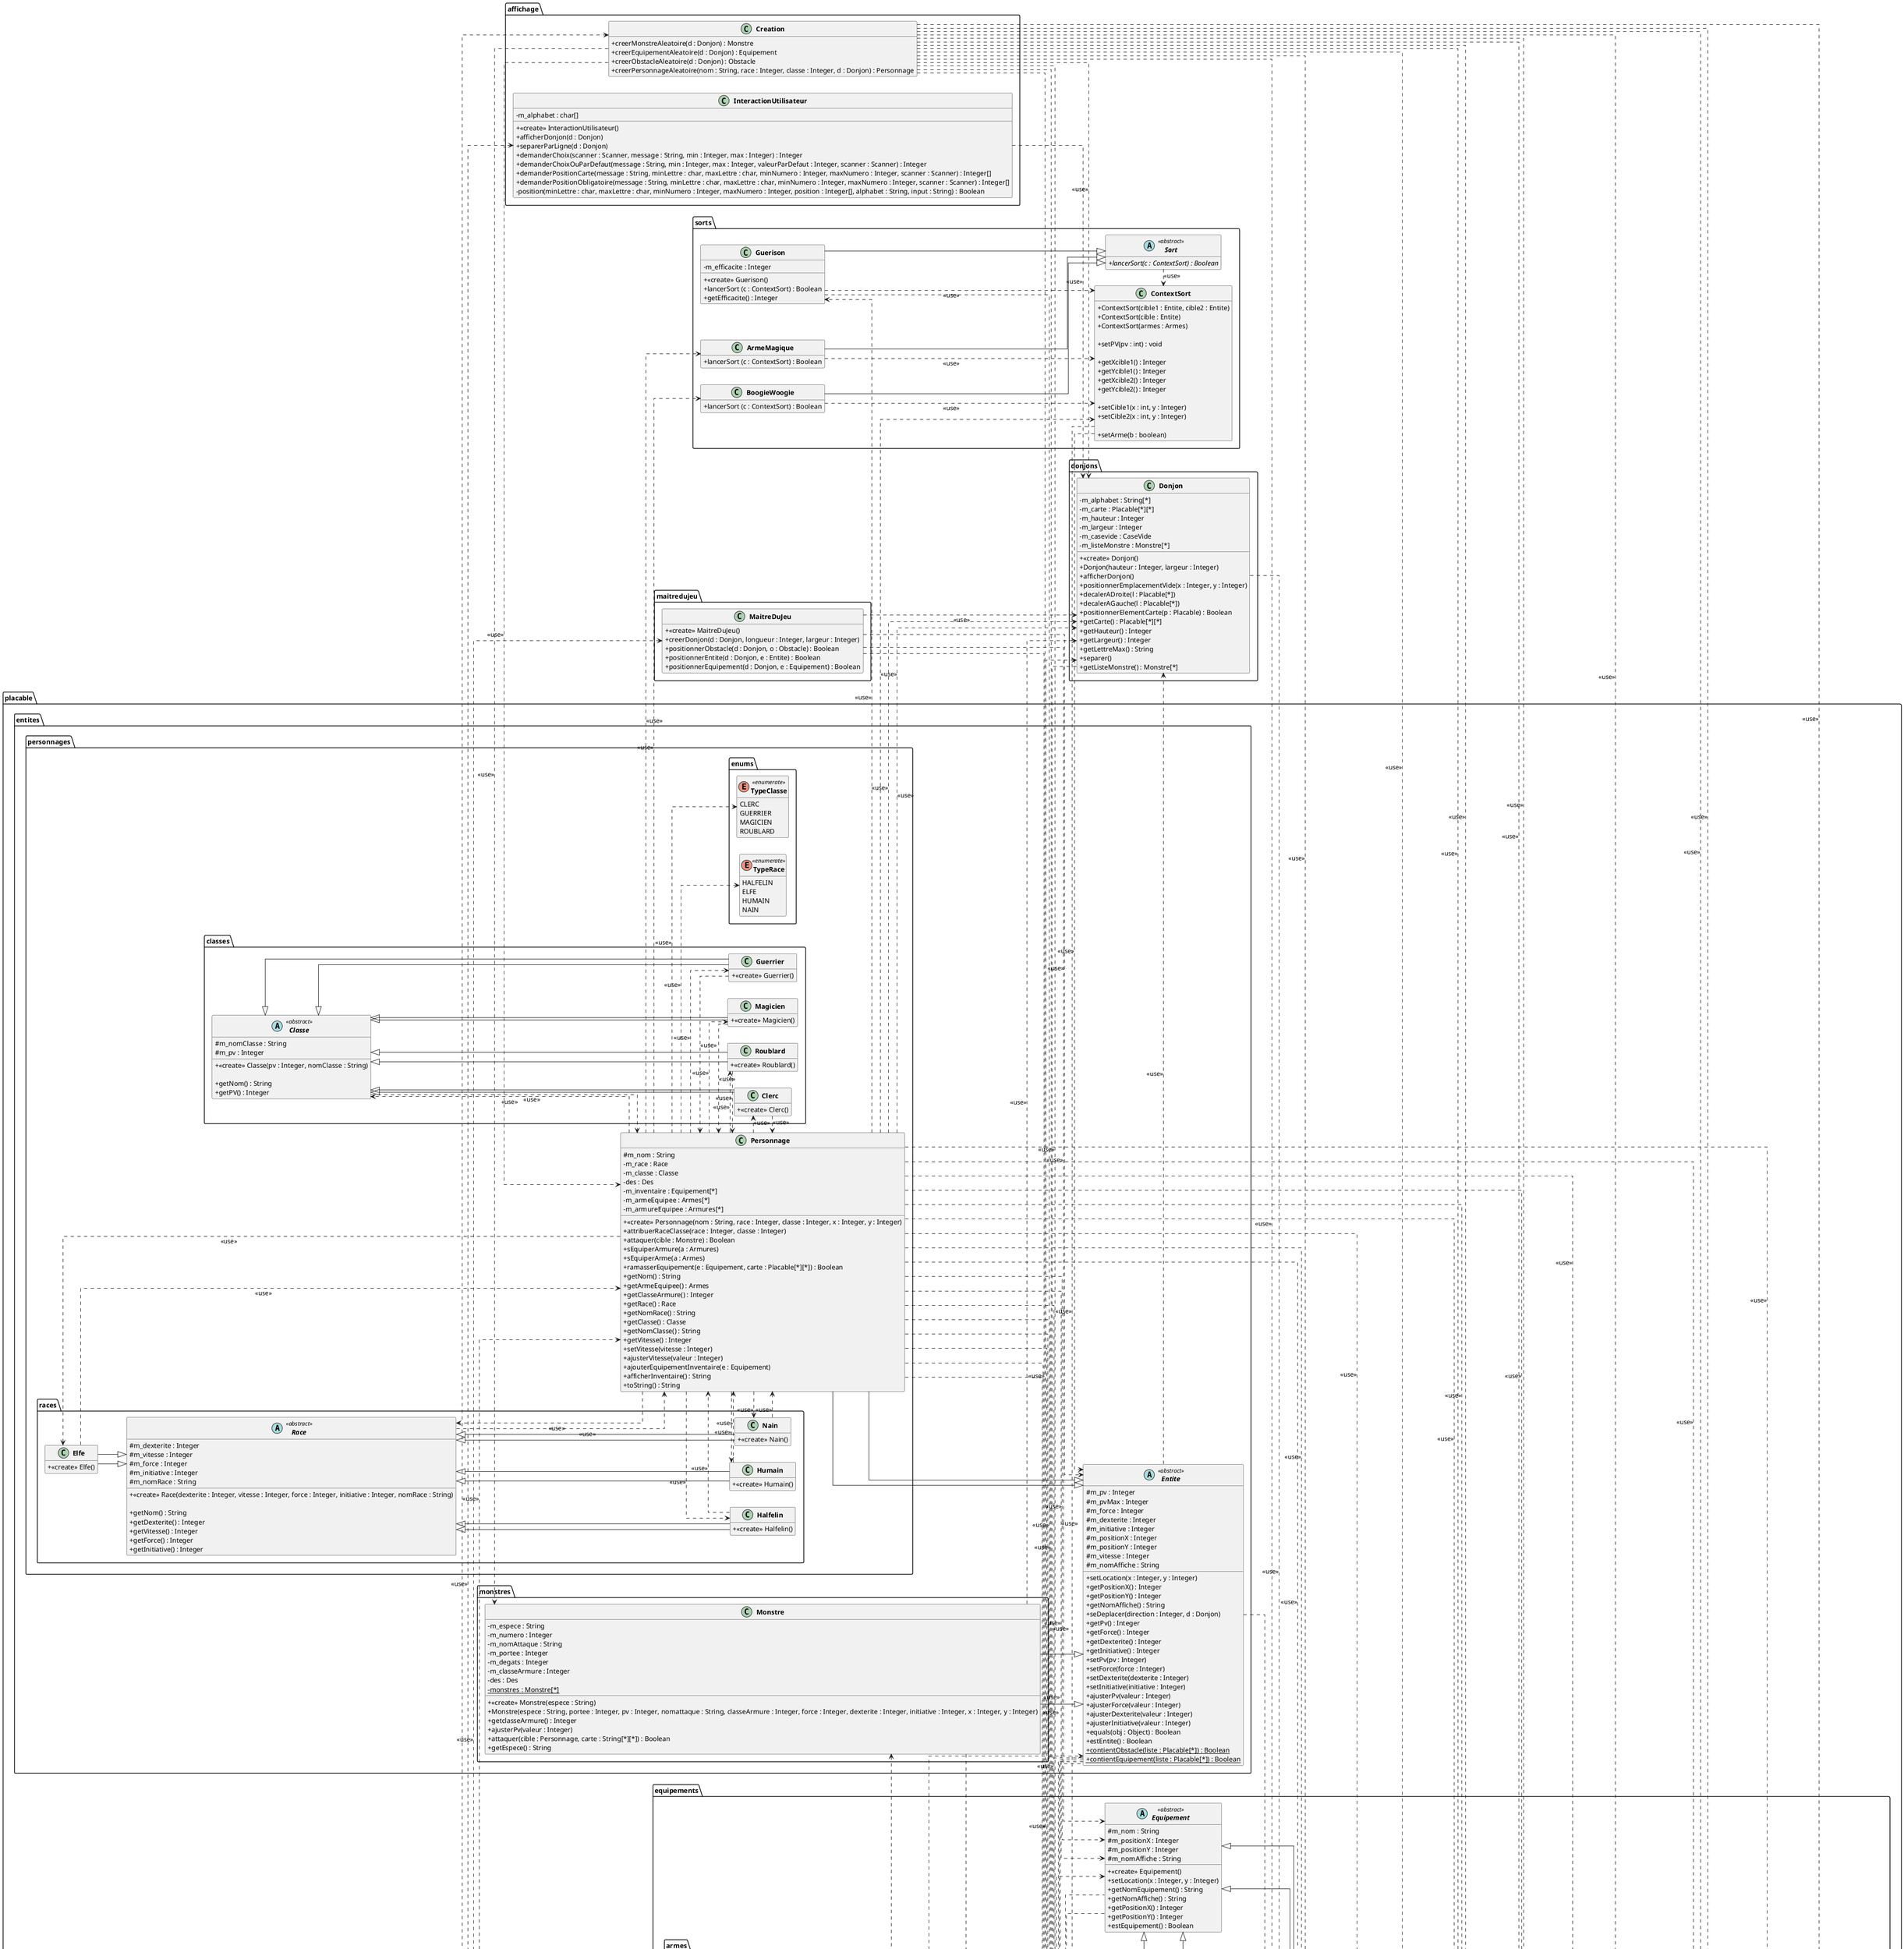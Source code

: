 @startuml
skinparam defaultTextAlignment center
skinparam linetype ortho
skinparam classAttributeIconSize 0
skinparam classFontStyle Bold
left to right direction
hide empty members


package des {
    class Des {
        + lancerDes(nbDes : Integer, nbFaces : Integer) : Integer
    }
}

package donjons {
    class Donjon {
        - m_alphabet : String[*]
        - m_carte : Placable[*][*]
        - m_hauteur : Integer
        - m_largeur : Integer
        - m_casevide : CaseVide
        - m_listeMonstre : Monstre[*]
        
        + <<create>> Donjon()
        + Donjon(hauteur : Integer, largeur : Integer)
        + afficherDonjon()
        + positionnerEmplacementVide(x : Integer, y : Integer)
        + decalerADroite(l : Placable[*])
        + decalerAGauche(l : Placable[*])
        + positionnerElementCarte(p : Placable) : Boolean
        + getCarte() : Placable[*][*]
        + getHauteur() : Integer
        + getLargeur() : Integer
        + getLettreMax() : String
        + separer()
        + getListeMonstre() : Monstre[*]
    }
}

package maitredujeu {
    class MaitreDuJeu {
        + <<create>> MaitreDuJeu()
        + creerDonjon(d : Donjon, longueur : Integer, largeur : Integer)
        + positionnerObstacle(d : Donjon, o : Obstacle) : Boolean
        + positionnerEntite(d : Donjon, e : Entite) : Boolean
        + positionnerEquipement(d : Donjon, e : Equipement) : Boolean
    }
}

package exception{
    class ArmureException <<exception>>
    {
        +<<create>> ArmureException()
    }
    
    class CaseTropLointaineException <<exception>>
    {
        +<<create>> CaseTropLointaineException()
    }
    
    class PorteeException <<exception>>
    {
        +<<create>> PorteeException()
    }
}


package sorts{
    class ArmeMagique
    {
        +lancerSort (c : ContextSort) : Boolean
    }
    class BoogieWoogie
    {
        +lancerSort (c : ContextSort) : Boolean
    }
    class ContextSort
    {
        + ContextSort(cible1 : Entite, cible2 : Entite)
        + ContextSort(cible : Entite)
        + ContextSort(armes : Armes)
        
        + setPV(pv : int) : void
        
        + getXcible1() : Integer
        + getYcible1() : Integer
        + getXcible2() : Integer
        + getYcible2() : Integer
        
        + setCible1(x : int, y : Integer)
        + setCible2(x : int, y : Integer)
        
        + setArme(b : boolean)
        
    }
    class Guerison
    {
        -m_efficacite : Integer
        
        +<<create>> Guerison()
        +lancerSort (c : ContextSort) : Boolean
        +getEfficacite() : Integer
    }
    abstract class Sort <<abstract>>
    {
        +{abstract} lancerSort(c : ContextSort) : Boolean
    }
}

package placable
{
    interface Placable <<interface>>
    {
        + {abstract}setLocation(x : Integer, y : Integer)
        + {abstract}getPositionX() : Integer
        + {abstract}getPositionY() : Integer
        + {abstract}getNomAffiche() : String
        + estObstacle() : Boolean
        + estEntite() : Boolean
        + estEquipement() : Boolean
        + estCaseVide() : Boolean
    }
    
    class CaseVide implements placable.Placable
    {
        - m_positionX : Integer
        - m_positionY : Integer
        - m_nomAffiche : String
        - des : Des
        
        + <<create>> CaseVide(x : Integer, y : Integer)
        + setLocation(x : Integer, y : Integer)
        + getNomAffiche() : String
        + getPositionX() : Integer
        + getPositionY() : Integer
        + estCaseVide() : Boolean
    }
    
    package entites
    {
        
        abstract class Entite <<abstract>> implements placable.Placable
        {
            # m_pv : Integer
            # m_pvMax : Integer
            # m_force : Integer
            # m_dexterite : Integer
            # m_initiative : Integer
            # m_positionX : Integer
            # m_positionY : Integer
            # m_vitesse : Integer
            # m_nomAffiche : String
            
            + setLocation(x : Integer, y : Integer)
            + getPositionX() : Integer
            + getPositionY() : Integer
            + getNomAffiche() : String
            + seDeplacer(direction : Integer, d : Donjon)
            + getPv() : Integer
            + getForce() : Integer
            + getDexterite() : Integer
            + getInitiative() : Integer
            + setPv(pv : Integer)
            + setForce(force : Integer)
            + setDexterite(dexterite : Integer)
            + setInitiative(initiative : Integer)
            + ajusterPv(valeur : Integer)
            + ajusterForce(valeur : Integer)
            + ajusterDexterite(valeur : Integer)
            + ajusterInitiative(valeur : Integer)
            + equals(obj : Object) : Boolean
            + estEntite() : Boolean
            + {static} contientObstacle(liste : Placable[*]) : Boolean
            + {static} contientEquipement(liste : Placable[*]) : Boolean
        }
        
        package monstres
        {
            
            class Monstre extends placable.entites.Entite
            {
                - m_espece : String
                - m_numero : Integer
                - m_nomAttaque : String
                - m_portee : Integer
                - m_degats : Integer
                - m_classeArmure : Integer
                - des : Des
                - {static} monstres : Monstre[*]
                
                + <<create>> Monstre(espece : String)
                + Monstre(espece : String, portee : Integer, pv : Integer, nomattaque : String, classeArmure : Integer, force : Integer, dexterite : Integer, initiative : Integer, x : Integer, y : Integer)
                + getclasseArmure() : Integer
                + ajusterPv(valeur : Integer)
                + attaquer(cible : Personnage, carte : String[*][*]) : Boolean
                + getEspece() : String
            }
            
        }
        
        package personnages
        {
            class Personnage extends placable.entites.Entite
            {
                # m_nom : String
                - m_race : Race
                - m_classe : Classe
                - des : Des
                - m_inventaire : Equipement[*]
                - m_armeEquipee : Armes[*]
                - m_armureEquipee : Armures[*]
                
                + <<create>> Personnage(nom : String, race : Integer, classe : Integer, x : Integer, y : Integer)
                + attribuerRaceClasse(race : Integer, classe : Integer)
                + attaquer(cible : Monstre) : Boolean
                + sEquiperArmure(a : Armures)
                + sEquiperArme(a : Armes)
                + ramasserEquipement(e : Equipement, carte : Placable[*][*]) : Boolean
                + getNom() : String
                + getArmeEquipee() : Armes
                + getClasseArmure() : Integer
                + getRace() : Race
                + getNomRace() : String
                + getClasse() : Classe
                + getNomClasse() : String
                + getVitesse() : Integer
                + setVitesse(vitesse : Integer)
                + ajusterVitesse(valeur : Integer)
                + ajouterEquipementInventaire(e : Equipement)
                + afficherInventaire() : String
                + toString() : String
            }

            package enums
            {
                enum TypeClasse <<enumerate>>
                {
                    CLERC
                    GUERRIER
                    MAGICIEN
                    ROUBLARD
                }
                enum TypeRace <<enumerate>>
                {
                    HALFELIN
                    ELFE
                    HUMAIN
                    NAIN
                }
            }
            
            package classes
            {
                
                abstract class Classe <<abstract>>
                {
                    # m_nomClasse : String
                    # m_pv : Integer
                    + <<create>> Classe(pv : Integer, nomClasse : String)

                    + getNom() : String
                    + getPV() : Integer

                }
                
                class Clerc extends placable.entites.personnages.classes.Classe
                {
                    + <<create>> Clerc()

                }
                
                class Guerrier extends placable.entites.personnages.classes.Classe
                {
                    + <<create>> Guerrier()

                }
                
                class Magicien extends placable.entites.personnages.classes.Classe
                {
                    + <<create>> Magicien()

                }
                
                class Roublard extends placable.entites.personnages.classes.Classe
                {
                    + <<create>> Roublard()

                }
            }
            
            package races
            {
                
                abstract class Race <<abstract>>
                {
                    # m_dexterite : Integer
                    # m_vitesse : Integer
                    # m_force : Integer
                    # m_initiative : Integer
                    # m_nomRace : String
                    + <<create>> Race(dexterite : Integer, vitesse : Integer, force : Integer, initiative : Integer, nomRace : String)

                    + getNom() : String
                    + getDexterite() : Integer
                    + getVitesse() : Integer
                    + getForce() : Integer
                    + getInitiative() : Integer
                }
                
                class Nain extends placable.entites.personnages.races.Race
                {
                    + <<create>> Nain()

                }
                
                class Humain extends placable.entites.personnages.races.Race
                {
                    + <<create>> Humain()
                }
                
                class Elfe extends placable.entites.personnages.races.Race
                {
                    + <<create>> Elfe()
                }
                
                class Halfelin extends placable.entites.personnages.races.Race
                {
                    + <<create>> Halfelin()
                }
            }
        }
    }

    package equipements
    {
        abstract class Equipement <<abstract>> implements placable.Placable
        {
            # m_nom : String
            # m_positionX : Integer
            # m_positionY : Integer
            # m_nomAffiche : String
            
            + <<create>> Equipement()
            + setLocation(x : Integer, y : Integer)
            + getNomEquipement() : String
            + getNomAffiche() : String
            + getPositionX() : Integer
            + getPositionY() : Integer
            + estEquipement() : Boolean
        }
        
        package armes
        {
            abstract class Armes <<abstract>> extends placable.equipements.Equipement
            {
                # m_degats : Integer
                # m_portee : Integer
                # des : Des
                # m_changeStat : Boolean
                
                + <<create>> Armes(portee : Integer)
                + <<create>> Armes(portee : Integer, x : Integer, y : Integer)
                + getPortee() : Integer
                + {abstract} determinerDegat()
                + getDegats() : Integer
                + getChangeStat() : Boolean
            }
            
            abstract class CAC <<abstract>> extends placable.equipements.armes.Armes
            {
                + <<create>> CAC()
                + <<create>> CAC(x : Integer, y : Integer)
            }
            
            abstract class Distance <<abstract>> extends placable.equipements.armes.Armes
            {
                + <<create>> Distance(portee : Integer)
                + <<create>> Distance(portee : Integer, x : Integer, y : Integer)
            }
            
            abstract class Guerre <<abstract>> extends placable.equipements.armes.CAC
            {
                + <<create>> Guerre()
                + <<create>> Guerre(x : Integer, y : Integer)
                + determinerDegat()
            }
            
            abstract class Courantes <<abstract>> extends placable.equipements.armes.CAC
            {
                + <<create>> Courantes()
                + <<create>> Courantes(x : Integer, y : Integer)
                + determinerDegat()
            }
            
            class Arbalete extends placable.equipements.armes.Distance
            {
                + <<create>> Arbalete()
                + <<create>> Arbalete(x : Integer, y : Integer)
                + determinerDegat()
            }
            
            class Arc extends placable.equipements.armes.Distance
            {
                + <<create>> Arc()
                + <<create>> Arc(x : Integer, y : Integer)
                + determinerDegat()
            }
            
            class Baton extends placable.equipements.armes.Courantes
            {
                + <<create>> Baton()
                + <<create>> Baton(x : Integer, y : Integer)
            }
            
            class EpeeLongue extends placable.equipements.armes.Guerre
            {
                + <<create>> EpeeLongue()
                + <<create>> EpeeLongue(x : Integer, y : Integer)
            }
            
            class EpeeDeuxMain extends placable.equipements.armes.Guerre
            {
                + <<create>> EpeeDeuxMain()
                + <<create>> EpeeDeuxMain(x : Integer, y : Integer)
                + determinerDegat()
            }
            
            class Fronde extends placable.equipements.armes.Distance
            {
                + <<create>> Fronde()
                + <<create>> Fronde(x : Integer, y : Integer)
                + determinerDegat()
            }
            
            class Masse extends placable.equipements.armes.Courantes
            {
                + <<create>> Masse()
                + <<create>> Masse(x : Integer, y : Integer)
            }
            
            class Rapiere extends placable.equipements.armes.Guerre
            {
                + <<create>> Rapiere()
                + <<create>> Rapiere(x : Integer, y : Integer)
            }
        }
        
        package armures
        {
            abstract class Armures <<abstract>> extends placable.equipements.Equipement
            {
                # m_classe : Integer
                # m_changeStat : Boolean
                # des : Des
                
                + <<create>> Armures(classe : Integer)
                + <<create>> Armures(classe : Integer, x : Integer, y : Integer)
                + getClasseArmure() : Integer
                + getChangeStat() : Boolean
            }
            
            abstract class Lourdes <<abstract>> extends placable.equipements.armures.Armures
            {
                + <<create>> Lourdes(classe : Integer)
                + <<create>> Lourdes(classe : Integer, x : Integer, y : Integer)
            }
            
            abstract class Legeres <<abstract>> extends placable.equipements.armures.Armures
            {
                + <<create>> Legeres(classe : Integer)
                + <<create>> Legeres(classe : Integer, x : Integer, y : Integer)
            }
            
            class CotteDeMailles extends placable.equipements.armures.Lourdes
            {
                + <<create>> CotteDeMailles()
                + <<create>> CotteDeMailles(x : Integer, y : Integer)
            }
            
            class DemiPlatte extends placable.equipements.armures.Legeres
            {
                + <<create>> DemiPlatte()
                + <<create>> DemiPlatte(x : Integer, y : Integer)
            }
            
            class Ecailles extends placable.equipements.armures.Legeres
            {
                + <<create>> Ecailles()
                + <<create>> Ecailles(x : Integer, y : Integer)
            }
            
            class Harnois extends placable.equipements.armures.Lourdes
            {
                + <<create>> Harnois()
                + <<create>> Harnois(x : Integer, y : Integer)
            }
        }
    }
    
    package obstacle
    {
        class Obstacle implements placable.Placable
        {
            - m_positionX : Integer
            - m_positionY : Integer
            - m_nomAffiche : String
            - des : Des
            
            + <<create>> Obstacle(x : Integer, y : Integer)
            + setLocation(x : Integer, y : Integer)
            + getNomAffiche() : String
            + getPositionX() : Integer
            + getPositionY() : Integer
            + estObstacle() : Boolean
        }
    }
}



package affichage {
    class Creation {
        + creerMonstreAleatoire(d : Donjon) : Monstre
        + creerEquipementAleatoire(d : Donjon) : Equipement
        + creerObstacleAleatoire(d : Donjon) : Obstacle
        + creerPersonnageAleatoire(nom : String, race : Integer, classe : Integer, d : Donjon) : Personnage
    }
    class InteractionUtilisateur
    {
        - m_alphabet : char[]
        + <<create>> InteractionUtilisateur()
        + afficherDonjon(d : Donjon)
        + separerParLigne(d : Donjon)
        + demanderChoix(scanner : Scanner, message : String, min : Integer, max : Integer) : Integer
        + demanderChoixOuParDefaut(message : String, min : Integer, max : Integer, valeurParDefaut : Integer, scanner : Scanner) : Integer
        + demanderPositionCarte(message : String, minLettre : char, maxLettre : char, minNumero : Integer, maxNumero : Integer, scanner : Scanner) : Integer[]
        + demanderPositionObligatoire(message : String, minLettre : char, maxLettre : char, minNumero : Integer, maxNumero : Integer, scanner : Scanner) : Integer[]
        - position(minLettre : char, maxLettre : char, minNumero : Integer, maxNumero : Integer, position : Integer[], alphabet : String, input : String) : Boolean
    }
}


class Jeu {
    - m_joueursEnVie : ArrayList<Personnage>
    - m_utils : Utils
    - m_nbJoueurs : int
    - scanner : Scanner
    - m_d1 : Donjon
    - mdj : MaitreDuJeu
    - m_des : Des
    - alphabet : String[*]
    - m_nbObstacle : int
    - m_nbEquipements : int
    
    + <<create>> Jeu()
    + demarrerJeu()
    + initJoueur(nJoueur : int, d : Donjon) : Personnage
    + creerObstacleAleatoire(i : int)
    + initEquipementAleatoire(i : int)
    + creerEquipement(type : int, i : int, x : int, y : int)
    + afficherEntites()
}
class Main {
    + main(args : String[])
}






'Personnage .> TypeClasse : <<use>> ça casse tout
'Personnage .> TypeRace : <<use>>
Personnage .> Donjon : <<use>>
Personnage .> Armes : <<use>>
Personnage .> Equipement : <<use>>


'relations
Arbalete --|> Distance
Arc --|> Distance
ArmeMagique --|> Sort
ArmeMagique .> ContextSort : <<use>>
Armes --|> Equipement
Armes .> Des : <<use>>
ArmureException --|> RuntimeException
Armures --|> Equipement
Armures .> Des : <<use>>
Baton --|> Courantes
BoogieWoogie --|> Sort
BoogieWoogie .> ContextSort : <<use>>
CAC --|> Armes
CaseTtropLointaineException --|> RuntimeException
CaseVide ..|> Placable
Classe .> Personnage : <<use>>
Clerc --|> Classe
Clerc .> Personnage : <<use>>
ContextSort .> Armes : <<use>>
ContextSort .> Entite : <<use>>
CotteDeMailles --|> Lourdes
Courantes --|> CAC
Creation .> Arbalete : <<use>>
Creation .> Arc : <<use>>
Creation .> Baton : <<use>>
Creation .> CotteDeMailles : <<use>>
Creation .> DemiPlatte : <<use>>
Creation .> Des : <<use>>
Creation .> Donjon : <<use>>
Creation .> Ecailles : <<use>>
Creation .> EpeeDeuxMain : <<use>>
Creation .> EpeeLongue : <<use>>
Creation .> Fronde : <<use>>
Creation .> Harnois : <<use>>
Creation .> Masse : <<use>>
Creation .> Monstre : <<use>>
Creation .> Obstacle : <<use>>
Creation .> Personnage : <<use>>
Creation .> Rapiere : <<use>>
DemiPlatte --|> Legeres
Distance --|> Armes
Donjon .> CaseVide : <<use>>
Donjon .> Placable : <<use>>
Ecailles --|> Legeres
Elfe --|> Race
Elfe .> Personnage : <<use>>
Entite ..|> Placable
Entite .> CaseTtropLointaineException : <<use>>
Entite .> Des : <<use>>

Entite .> Donjon : <<use>>
Entite .> Placable : <<use>>
EpeeDeuxMain --|> Guerre
EpeeLongue --|> Guerre
Equipement ..|> Placable
Fronde --|> Distance
Guerison --|> Sort
Guerison .> ContextSort : <<use>>
Guerison .> Des : <<use>>
Guerre --|> CAC
Guerrier --|> Classe
Guerrier .> Personnage : <<use>>
Halfelin --|> Race
Halfelin .> Personnage : <<use>>
Harnois --|> Lourdes
Humain --|> Race
Humain .> Personnage : <<use>>
InteractionUtilisateur .> Donjon : <<use>>
Jeu .> Arbalete : <<use>>
Jeu .> Arc : <<use>>
Jeu .> Baton : <<use>>
Jeu .> CaseTtropLointaineException : <<use>>
Jeu .> CotteDeMailles : <<use>>
Jeu .> Creation : <<use>>
Jeu .> DemiPlatte : <<use>>
Jeu .> Des : <<use>>
Jeu .> Donjon : <<use>>
Jeu .> Ecailles : <<use>>
Jeu .> Entite : <<use>>
Jeu .> EpeeDeuxMain : <<use>>
Jeu .> EpeeLongue : <<use>>
Jeu .> Equipement : <<use>>
Jeu .> Fronde : <<use>>
Jeu .> Harnois : <<use>>
Jeu .> InteractionUtilisateur : <<use>>
Jeu .> MaitreDuJeu : <<use>>
Jeu .> Masse : <<use>>
Jeu .> Monstre : <<use>>
Jeu .> Obstacle : <<use>>
Jeu .> Personnage : <<use>>
Jeu .> PorteeException : <<use>>
Jeu .> Rapiere : <<use>>
Legeres --|> Armures
Lourdes --|> Armures
Magicien --|> Classe
Magicien .> Personnage : <<use>>
Main .> Jeu : <<use>>
MaitreDuJeu .> Donjon : <<use>>
MaitreDuJeu .> Entite : <<use>>
MaitreDuJeu .> Equipement : <<use>>
MaitreDuJeu .> Obstacle : <<use>>
Masse --|> Courantes
Monstre --|> Entite
Monstre .> Des : <<use>>
Monstre .> Donjon : <<use>>
Nain --|> Race
Nain .> Personnage : <<use>>
Obstacle ..|> Placable
Personnage --|> Entite
Personnage .> Arbalete : <<use>>
Personnage .> Arc : <<use>>
Personnage .> ArmeMagique : <<use>>
Personnage .> Armes : <<use>>
Personnage .> ArmureException : <<use>>
Personnage .> Armures : <<use>>
Personnage .> Baton : <<use>>
Personnage .> BoogieWoogie : <<use>>
Personnage .> Classe : <<use>>
Personnage .> Clerc : <<use>>
Personnage .> ContextSort : <<use>>
Personnage .> CotteDeMailles : <<use>>
Personnage .> Des : <<use>>
Personnage .> Donjon : <<use>>
Personnage .> Ecailles : <<use>>
Personnage .> Elfe : <<use>>
Personnage .> EpeeLongue : <<use>>
Personnage .> Equipement : <<use>>
Personnage .> Fronde : <<use>>
Personnage .> Guerison : <<use>>
Personnage .> Guerrier : <<use>>
Personnage .> Halfelin : <<use>>
Personnage .> Humain : <<use>>
Personnage .> Magicien : <<use>>
Personnage .> Masse : <<use>>
Personnage .> Nain : <<use>>
Personnage .> PorteeException : <<use>>
Personnage .> Race : <<use>>
Personnage .> Rapiere : <<use>>
Personnage .> Roublard : <<use>>
Personnage .> TypeClasse : <<use>>
Personnage .> TypeRace : <<use>>
PorteeException --|> RuntimeException
Race .> Personnage : <<use>>
Rapiere --|> Guerre
Roublard --|> Classe
Roublard .> Personnage : <<use>>
Sort .> ContextSort : <<use>>
@enduml